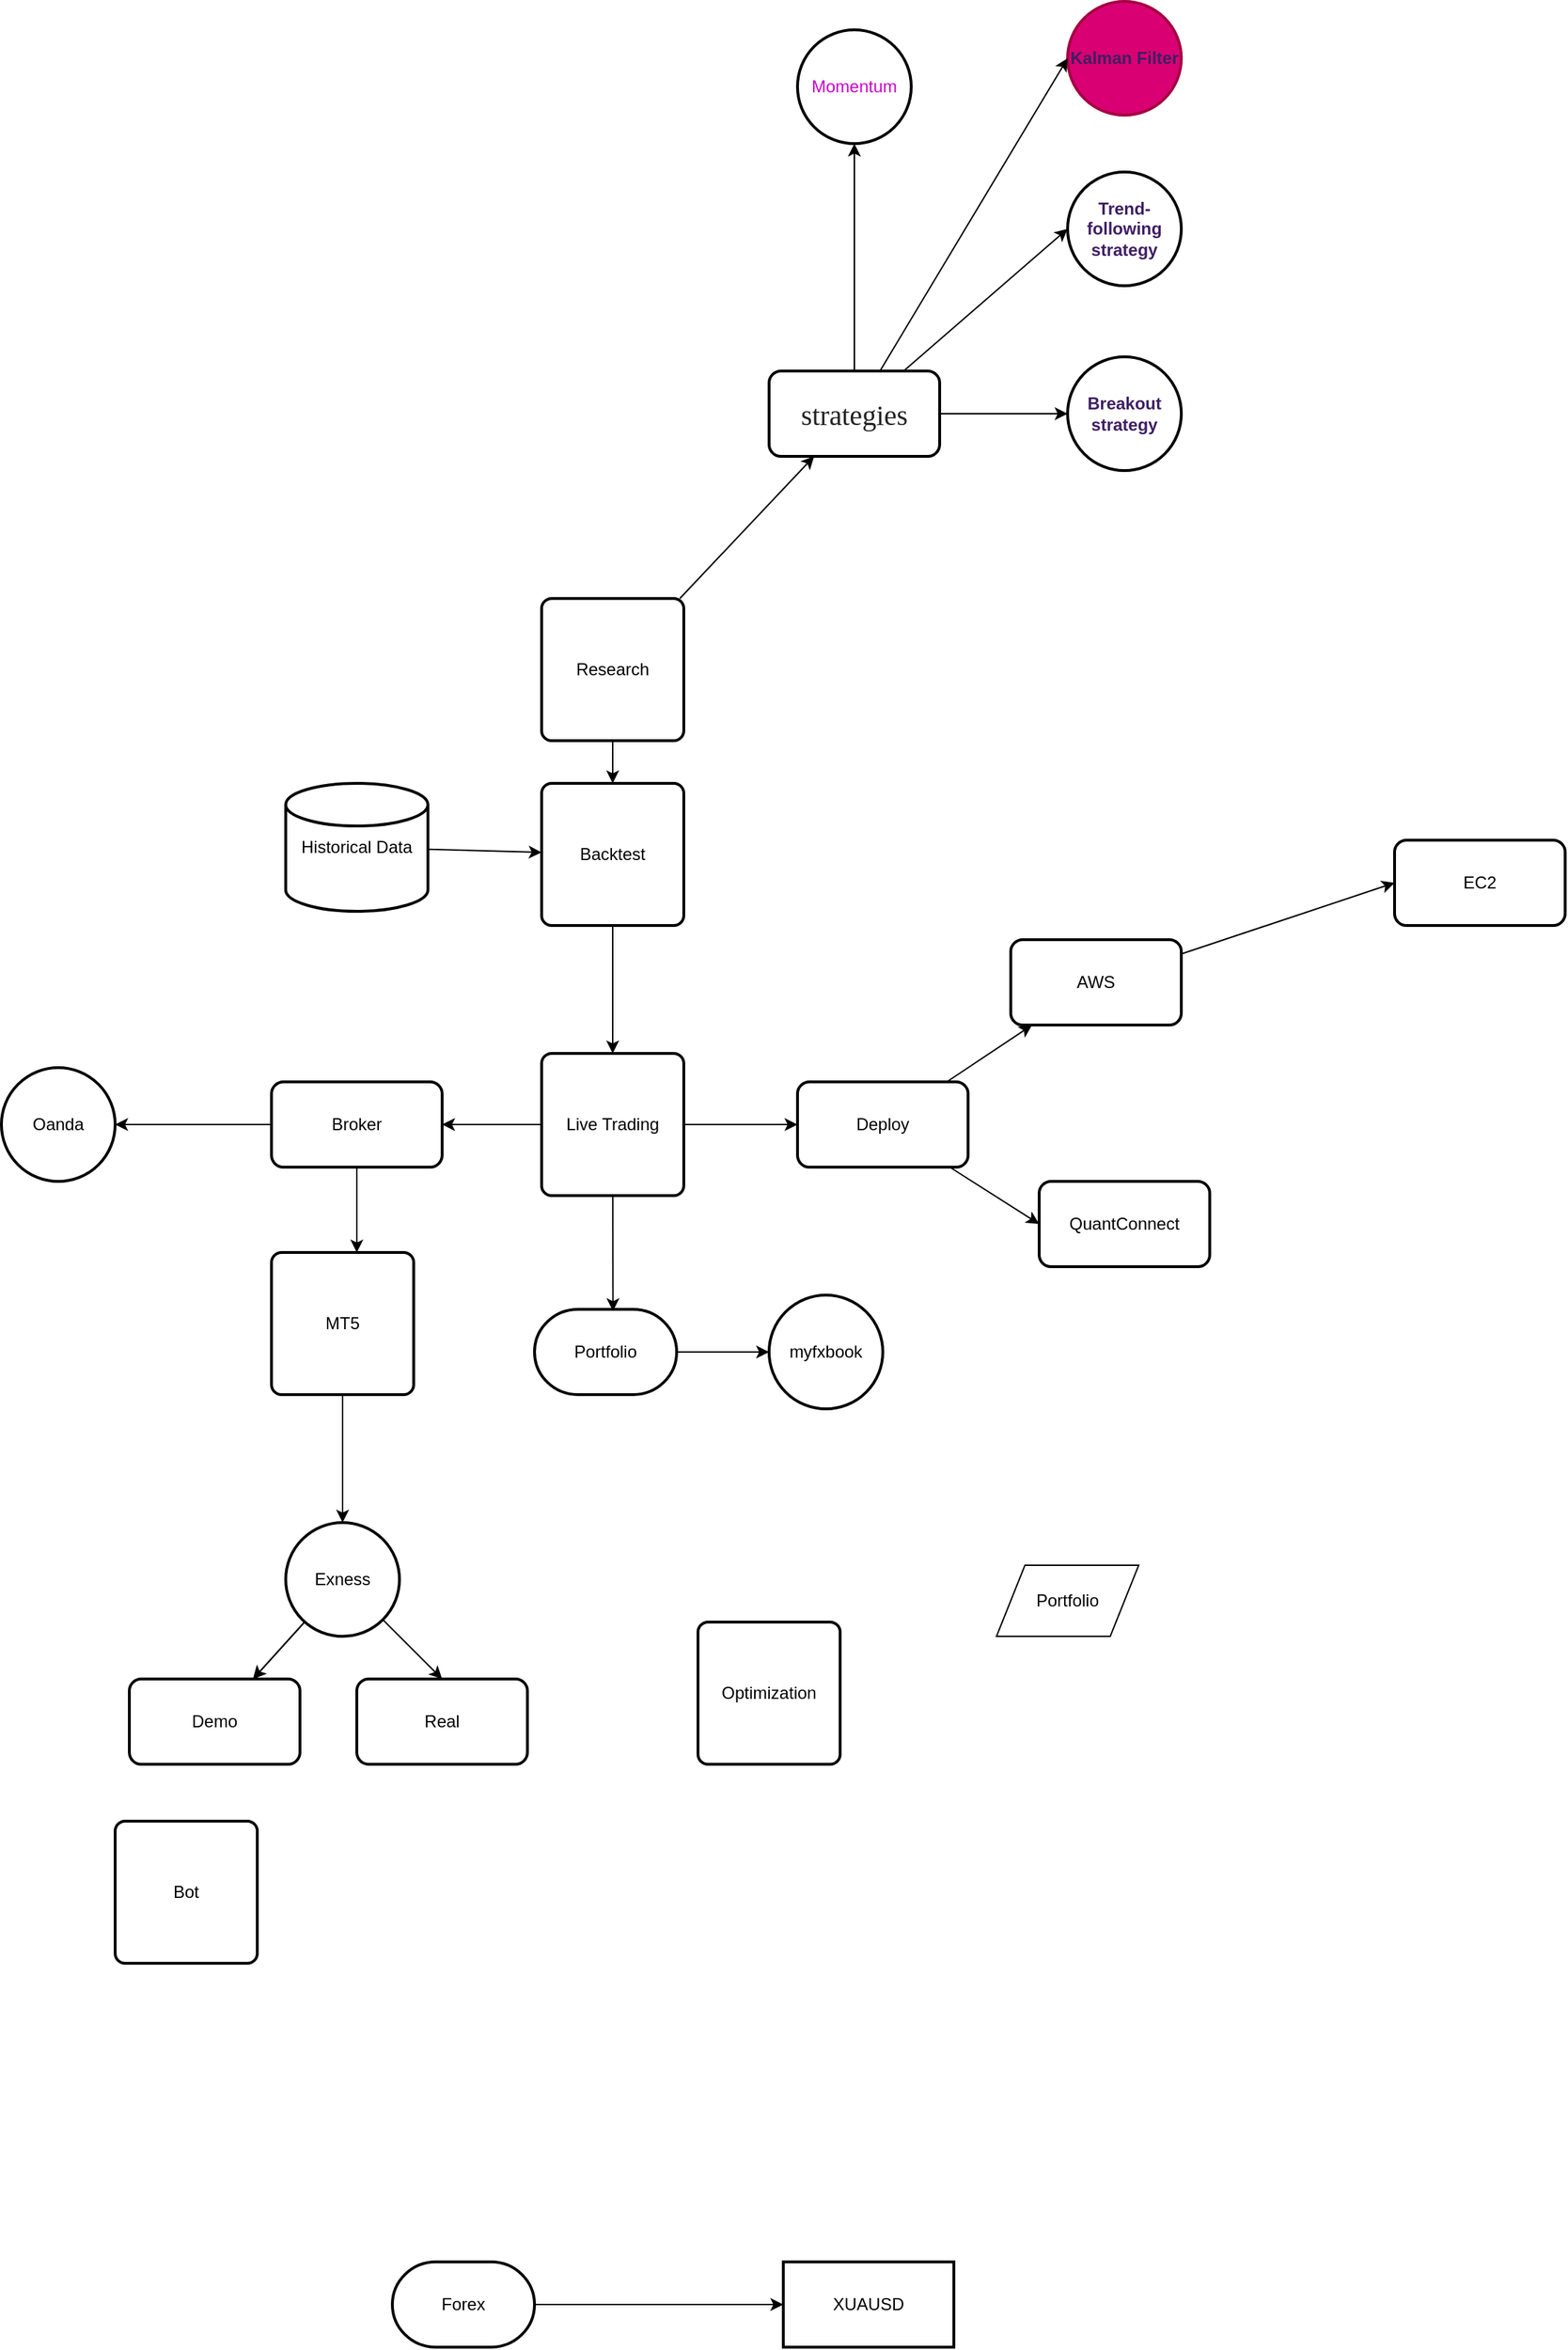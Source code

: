 <mxfile>
    <diagram id="o7sI1gUJomJl3iTrAZaR" name="Page-1">
        <mxGraphModel dx="2436" dy="1667" grid="1" gridSize="10" guides="1" tooltips="1" connect="1" arrows="1" fold="1" page="1" pageScale="1" pageWidth="850" pageHeight="1100" math="0" shadow="0">
            <root>
                <mxCell id="0"/>
                <mxCell id="1" parent="0"/>
                <mxCell id="34" style="edgeStyle=none;html=1;" parent="1" source="2" target="6" edge="1">
                    <mxGeometry relative="1" as="geometry"/>
                </mxCell>
                <mxCell id="2" value="Backtest" style="rounded=1;whiteSpace=wrap;html=1;absoluteArcSize=1;arcSize=14;strokeWidth=2;" parent="1" vertex="1">
                    <mxGeometry x="-470" y="-530" width="100" height="100" as="geometry"/>
                </mxCell>
                <mxCell id="3" value="Bot" style="rounded=1;whiteSpace=wrap;html=1;absoluteArcSize=1;arcSize=14;strokeWidth=2;" parent="1" vertex="1">
                    <mxGeometry x="-770" y="200" width="100" height="100" as="geometry"/>
                </mxCell>
                <mxCell id="33" value="" style="edgeStyle=none;html=1;" parent="1" source="4" target="32" edge="1">
                    <mxGeometry relative="1" as="geometry"/>
                </mxCell>
                <mxCell id="4" value="MT5" style="rounded=1;whiteSpace=wrap;html=1;absoluteArcSize=1;arcSize=14;strokeWidth=2;" parent="1" vertex="1">
                    <mxGeometry x="-660" y="-200" width="100" height="100" as="geometry"/>
                </mxCell>
                <mxCell id="7" style="edgeStyle=none;html=1;" parent="1" source="5" target="2" edge="1">
                    <mxGeometry relative="1" as="geometry"/>
                </mxCell>
                <mxCell id="5" value="Historical Data" style="strokeWidth=2;html=1;shape=mxgraph.flowchart.database;whiteSpace=wrap;" parent="1" vertex="1">
                    <mxGeometry x="-650" y="-530" width="100" height="90" as="geometry"/>
                </mxCell>
                <mxCell id="26" value="" style="edgeStyle=none;html=1;" parent="1" source="6" target="25" edge="1">
                    <mxGeometry relative="1" as="geometry"/>
                </mxCell>
                <mxCell id="30" value="" style="edgeStyle=none;html=1;" parent="1" source="6" target="29" edge="1">
                    <mxGeometry relative="1" as="geometry"/>
                </mxCell>
                <mxCell id="gvSd8-95nF_PQRH26Bq7-63" style="edgeStyle=none;html=1;entryX=0.552;entryY=0.021;entryDx=0;entryDy=0;entryPerimeter=0;" parent="1" source="6" target="gvSd8-95nF_PQRH26Bq7-62" edge="1">
                    <mxGeometry relative="1" as="geometry"/>
                </mxCell>
                <mxCell id="6" value="Live Trading" style="rounded=1;whiteSpace=wrap;html=1;absoluteArcSize=1;arcSize=14;strokeWidth=2;" parent="1" vertex="1">
                    <mxGeometry x="-470" y="-340" width="100" height="100" as="geometry"/>
                </mxCell>
                <mxCell id="9" style="edgeStyle=none;html=1;entryX=0.5;entryY=0;entryDx=0;entryDy=0;" parent="1" source="8" target="2" edge="1">
                    <mxGeometry relative="1" as="geometry"/>
                </mxCell>
                <mxCell id="53" value="" style="edgeStyle=none;html=1;" parent="1" source="8" target="52" edge="1">
                    <mxGeometry relative="1" as="geometry"/>
                </mxCell>
                <mxCell id="8" value="Research" style="rounded=1;whiteSpace=wrap;html=1;absoluteArcSize=1;arcSize=14;strokeWidth=2;" parent="1" vertex="1">
                    <mxGeometry x="-470" y="-660" width="100" height="100" as="geometry"/>
                </mxCell>
                <mxCell id="11" value="Optimization" style="rounded=1;whiteSpace=wrap;html=1;absoluteArcSize=1;arcSize=14;strokeWidth=2;" parent="1" vertex="1">
                    <mxGeometry x="-360" y="60" width="100" height="100" as="geometry"/>
                </mxCell>
                <mxCell id="13" value="&lt;span style=&quot;color: rgb(62, 31, 99); font-weight: 700;&quot; class=&quot;OYPEnA text-decoration-none text-strikethrough-none&quot;&gt;Kalman Filter&lt;/span&gt;" style="ellipse;whiteSpace=wrap;html=1;rounded=1;arcSize=14;strokeWidth=2;fillColor=#d80073;fontColor=#ffffff;strokeColor=#A50040;" parent="1" vertex="1">
                    <mxGeometry x="-100" y="-1080" width="80" height="80" as="geometry"/>
                </mxCell>
                <mxCell id="15" value="&lt;span style=&quot;color: rgb(62, 31, 99); font-weight: 700;&quot; class=&quot;OYPEnA text-decoration-none text-strikethrough-none&quot;&gt;Breakout strategy&lt;/span&gt;" style="ellipse;whiteSpace=wrap;html=1;rounded=1;arcSize=14;strokeWidth=2;" parent="1" vertex="1">
                    <mxGeometry x="-100" y="-830" width="80" height="80" as="geometry"/>
                </mxCell>
                <mxCell id="17" value="&lt;span style=&quot;color: rgb(62, 31, 99); font-weight: 700;&quot; class=&quot;OYPEnA white-space-prewrap text-decoration-none text-strikethrough-none&quot;&gt; &lt;/span&gt;&lt;span style=&quot;color: rgb(62, 31, 99); font-weight: 700;&quot; class=&quot;OYPEnA text-decoration-none text-strikethrough-none&quot;&gt;Trend-following strategy&lt;/span&gt;&lt;span style=&quot;color: rgb(62, 31, 99); font-weight: 700;&quot; class=&quot;OYPEnA text-decoration-none text-strikethrough-none white-space-prewrap&quot;&gt;&lt;/span&gt;" style="ellipse;whiteSpace=wrap;html=1;rounded=1;arcSize=14;strokeWidth=2;" parent="1" vertex="1">
                    <mxGeometry x="-100" y="-960" width="80" height="80" as="geometry"/>
                </mxCell>
                <mxCell id="21" value="EC2" style="whiteSpace=wrap;html=1;rounded=1;arcSize=14;strokeWidth=2;" parent="1" vertex="1">
                    <mxGeometry x="130" y="-490" width="120" height="60" as="geometry"/>
                </mxCell>
                <mxCell id="23" value="QuantConnect" style="whiteSpace=wrap;html=1;rounded=1;arcSize=14;strokeWidth=2;" parent="1" vertex="1">
                    <mxGeometry x="-120" y="-250" width="120" height="60" as="geometry"/>
                </mxCell>
                <mxCell id="28" style="edgeStyle=none;html=1;entryX=0;entryY=0.5;entryDx=0;entryDy=0;" parent="1" source="25" target="23" edge="1">
                    <mxGeometry relative="1" as="geometry"/>
                </mxCell>
                <mxCell id="49" value="" style="edgeStyle=none;html=1;" parent="1" source="25" target="48" edge="1">
                    <mxGeometry relative="1" as="geometry"/>
                </mxCell>
                <mxCell id="25" value="Deploy" style="whiteSpace=wrap;html=1;rounded=1;arcSize=14;strokeWidth=2;" parent="1" vertex="1">
                    <mxGeometry x="-290" y="-320" width="120" height="60" as="geometry"/>
                </mxCell>
                <mxCell id="31" style="edgeStyle=none;html=1;entryX=0.6;entryY=0;entryDx=0;entryDy=0;entryPerimeter=0;" parent="1" source="29" target="4" edge="1">
                    <mxGeometry relative="1" as="geometry"/>
                </mxCell>
                <mxCell id="43" value="" style="edgeStyle=none;html=1;" parent="1" source="29" target="42" edge="1">
                    <mxGeometry relative="1" as="geometry"/>
                </mxCell>
                <mxCell id="29" value="Broker" style="rounded=1;whiteSpace=wrap;html=1;arcSize=14;strokeWidth=2;" parent="1" vertex="1">
                    <mxGeometry x="-660" y="-320" width="120" height="60" as="geometry"/>
                </mxCell>
                <mxCell id="36" value="" style="edgeStyle=none;html=1;" parent="1" source="32" target="35" edge="1">
                    <mxGeometry relative="1" as="geometry"/>
                </mxCell>
                <mxCell id="37" value="" style="edgeStyle=none;html=1;" parent="1" source="32" target="35" edge="1">
                    <mxGeometry relative="1" as="geometry"/>
                </mxCell>
                <mxCell id="40" style="edgeStyle=none;html=1;entryX=0.5;entryY=0;entryDx=0;entryDy=0;" parent="1" source="32" target="39" edge="1">
                    <mxGeometry relative="1" as="geometry"/>
                </mxCell>
                <mxCell id="32" value="Exness" style="ellipse;whiteSpace=wrap;html=1;rounded=1;arcSize=14;strokeWidth=2;" parent="1" vertex="1">
                    <mxGeometry x="-650" y="-10" width="80" height="80" as="geometry"/>
                </mxCell>
                <mxCell id="35" value="Demo" style="whiteSpace=wrap;html=1;rounded=1;arcSize=14;strokeWidth=2;" parent="1" vertex="1">
                    <mxGeometry x="-760" y="100" width="120" height="60" as="geometry"/>
                </mxCell>
                <mxCell id="39" value="Real" style="whiteSpace=wrap;html=1;rounded=1;arcSize=14;strokeWidth=2;" parent="1" vertex="1">
                    <mxGeometry x="-600" y="100" width="120" height="60" as="geometry"/>
                </mxCell>
                <mxCell id="42" value="Oanda" style="ellipse;whiteSpace=wrap;html=1;rounded=1;arcSize=14;strokeWidth=2;" parent="1" vertex="1">
                    <mxGeometry x="-850" y="-330" width="80" height="80" as="geometry"/>
                </mxCell>
                <mxCell id="46" value="Portfolio" style="shape=parallelogram;perimeter=parallelogramPerimeter;whiteSpace=wrap;html=1;dashed=0;" parent="1" vertex="1">
                    <mxGeometry x="-150" y="20" width="100" height="50" as="geometry"/>
                </mxCell>
                <mxCell id="50" style="edgeStyle=none;html=1;entryX=0;entryY=0.5;entryDx=0;entryDy=0;" parent="1" source="48" target="21" edge="1">
                    <mxGeometry relative="1" as="geometry"/>
                </mxCell>
                <mxCell id="48" value="AWS" style="whiteSpace=wrap;html=1;rounded=1;arcSize=14;strokeWidth=2;" parent="1" vertex="1">
                    <mxGeometry x="-140" y="-420" width="120" height="60" as="geometry"/>
                </mxCell>
                <mxCell id="56" style="edgeStyle=none;html=1;entryX=0;entryY=0.5;entryDx=0;entryDy=0;" parent="1" source="52" target="15" edge="1">
                    <mxGeometry relative="1" as="geometry"/>
                </mxCell>
                <mxCell id="57" style="edgeStyle=none;html=1;entryX=0;entryY=0.5;entryDx=0;entryDy=0;" parent="1" source="52" target="17" edge="1">
                    <mxGeometry relative="1" as="geometry"/>
                </mxCell>
                <mxCell id="58" style="edgeStyle=none;html=1;entryX=0;entryY=0.5;entryDx=0;entryDy=0;" parent="1" source="52" target="13" edge="1">
                    <mxGeometry relative="1" as="geometry"/>
                </mxCell>
                <mxCell id="64" value="" style="edgeStyle=none;html=1;" edge="1" parent="1" source="52" target="63">
                    <mxGeometry relative="1" as="geometry"/>
                </mxCell>
                <mxCell id="52" value="&lt;span style=&quot;color: rgb(36, 36, 36); font-family: source-serif-pro, Georgia, Cambria, &amp;quot;Times New Roman&amp;quot;, Times, serif; font-size: 20px; letter-spacing: -0.06px; text-align: start; background-color: rgb(255, 255, 255);&quot;&gt;strategies&lt;/span&gt;" style="whiteSpace=wrap;html=1;rounded=1;arcSize=14;strokeWidth=2;" parent="1" vertex="1">
                    <mxGeometry x="-310" y="-820" width="120" height="60" as="geometry"/>
                </mxCell>
                <mxCell id="62" value="" style="edgeStyle=none;html=1;" parent="1" source="59" target="61" edge="1">
                    <mxGeometry relative="1" as="geometry"/>
                </mxCell>
                <mxCell id="59" value="Forex" style="strokeWidth=2;html=1;shape=mxgraph.flowchart.terminator;whiteSpace=wrap;" parent="1" vertex="1">
                    <mxGeometry x="-575" y="510" width="100" height="60" as="geometry"/>
                </mxCell>
                <mxCell id="61" value="XUAUSD" style="whiteSpace=wrap;html=1;strokeWidth=2;" parent="1" vertex="1">
                    <mxGeometry x="-300" y="510" width="120" height="60" as="geometry"/>
                </mxCell>
                <mxCell id="gvSd8-95nF_PQRH26Bq7-65" value="" style="edgeStyle=none;html=1;" parent="1" source="gvSd8-95nF_PQRH26Bq7-62" target="gvSd8-95nF_PQRH26Bq7-64" edge="1">
                    <mxGeometry relative="1" as="geometry"/>
                </mxCell>
                <mxCell id="gvSd8-95nF_PQRH26Bq7-62" value="Portfolio" style="strokeWidth=2;html=1;shape=mxgraph.flowchart.terminator;whiteSpace=wrap;" parent="1" vertex="1">
                    <mxGeometry x="-475" y="-160" width="100" height="60" as="geometry"/>
                </mxCell>
                <mxCell id="gvSd8-95nF_PQRH26Bq7-64" value="myfxbook" style="ellipse;whiteSpace=wrap;html=1;strokeWidth=2;" parent="1" vertex="1">
                    <mxGeometry x="-310" y="-170" width="80" height="80" as="geometry"/>
                </mxCell>
                <mxCell id="63" value="&lt;font color=&quot;#cc00cc&quot;&gt;Momentum&lt;/font&gt;" style="ellipse;whiteSpace=wrap;html=1;rounded=1;arcSize=14;strokeWidth=2;" vertex="1" parent="1">
                    <mxGeometry x="-290" y="-1060" width="80" height="80" as="geometry"/>
                </mxCell>
            </root>
        </mxGraphModel>
    </diagram>
    <diagram id="_QLv9QbD0Bh4nyfC-5uY" name="Page-2">
        <mxGraphModel dx="1190" dy="941" grid="1" gridSize="10" guides="1" tooltips="1" connect="1" arrows="1" fold="1" page="1" pageScale="1" pageWidth="850" pageHeight="1100" math="0" shadow="0">
            <root>
                <mxCell id="0"/>
                <mxCell id="1" parent="0"/>
            </root>
        </mxGraphModel>
    </diagram>
</mxfile>